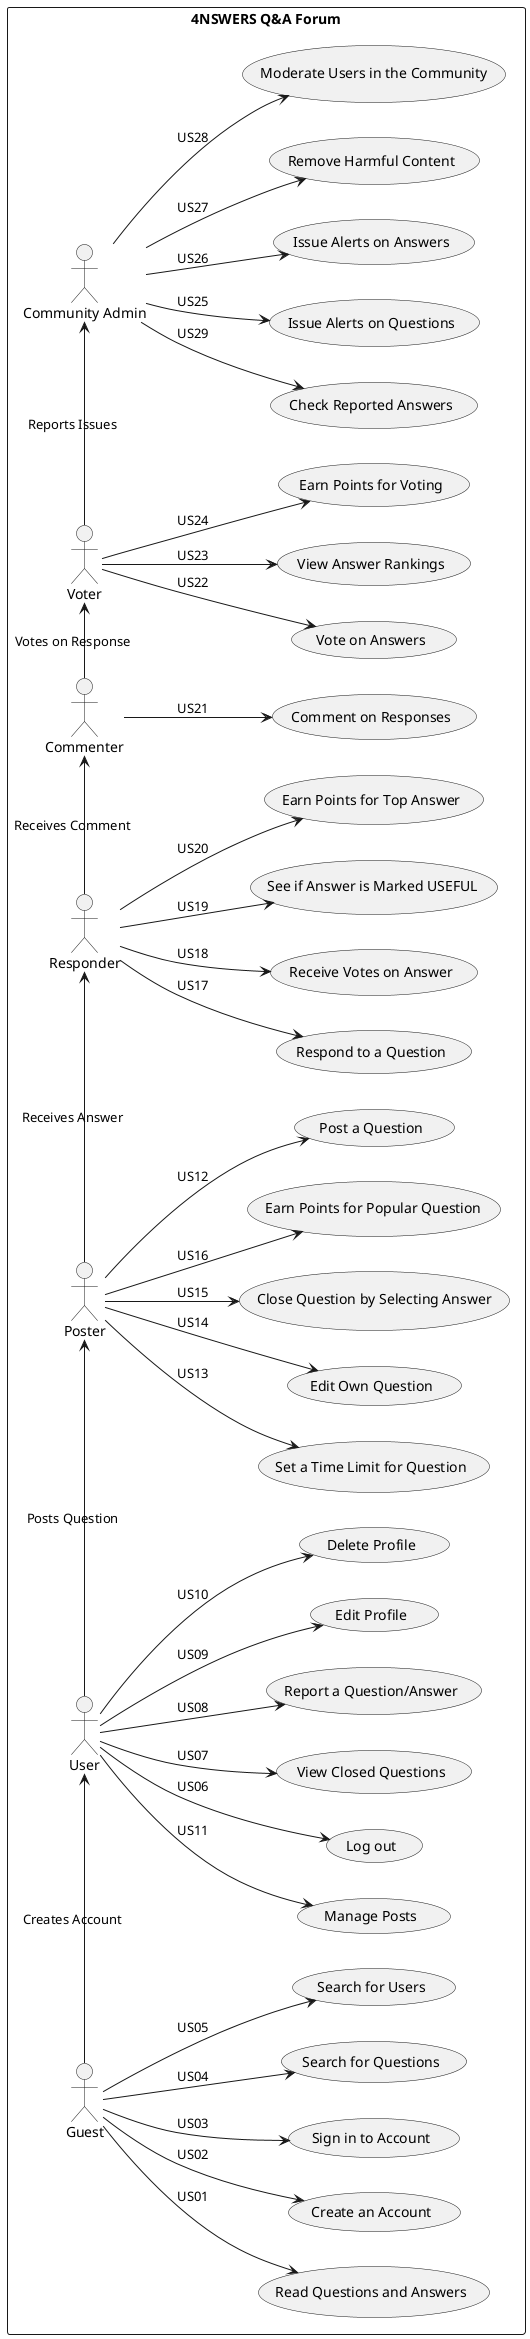 @startuml
left to right direction
rectangle "4NSWERS Q&A Forum" {

  actor Guest
  actor User
  actor Poster as PosterUser
  actor Responder as ResponderUser
  actor Commenter as CommentUser
  actor Voter as VoterUser
  actor "Community Admin" as AdminUser

  ' Guest Interactions
  Guest -down-> (Read Questions and Answers) : US01
  Guest --> (Create an Account) : US02
  Guest --> (Sign in to Account) : US03
  Guest --> (Search for Questions) : US04
  Guest --> (Search for Users) : US05

  ' User Interactions
  User -down-> (Log out) : US06
  User --> (View Closed Questions) : US07
  User --> (Report a Question/Answer) : US08
  User --> (Edit Profile) : US09
  User --> (Delete Profile) : US10
  User --> (Manage Posts) : US11

  ' Poster Interactions
  PosterUser --> (Post a Question) : US12
  PosterUser --> (Set a Time Limit for Question) : US13
  PosterUser --> (Edit Own Question) : US14
  PosterUser --> (Close Question by Selecting Answer) : US15
  PosterUser --> (Earn Points for Popular Question) : US16

  ' Responder Interactions
  ResponderUser --> (Respond to a Question) : US17
  ResponderUser --> (Receive Votes on Answer) : US18
  ResponderUser --> (See if Answer is Marked USEFUL) : US19
  ResponderUser --> (Earn Points for Top Answer) : US20

  ' Commenter Interactions
  CommentUser --> (Comment on Responses) : US21

  ' Voter Interactions
  VoterUser --> (Vote on Answers) : US22
  VoterUser --> (View Answer Rankings) : US23
  VoterUser --> (Earn Points for Voting) : US24

  ' Admin Interactions
  AdminUser --> (Issue Alerts on Questions) : US25
  AdminUser --> (Issue Alerts on Answers) : US26
  AdminUser --> (Remove Harmful Content) : US27
  AdminUser --> (Moderate Users in the Community) : US28
  AdminUser --> (Check Reported Answers) : US29

  ' Relations between actors and processes
  Guest -right-> User : "Creates Account"
  User -right-> PosterUser : "Posts Question"
  PosterUser -right-> ResponderUser : "Receives Answer"
  ResponderUser -right-> CommentUser : "Receives Comment"
  CommentUser -right-> VoterUser : "Votes on Response"
  VoterUser -right-> AdminUser : "Reports Issues"
}


@enduml
